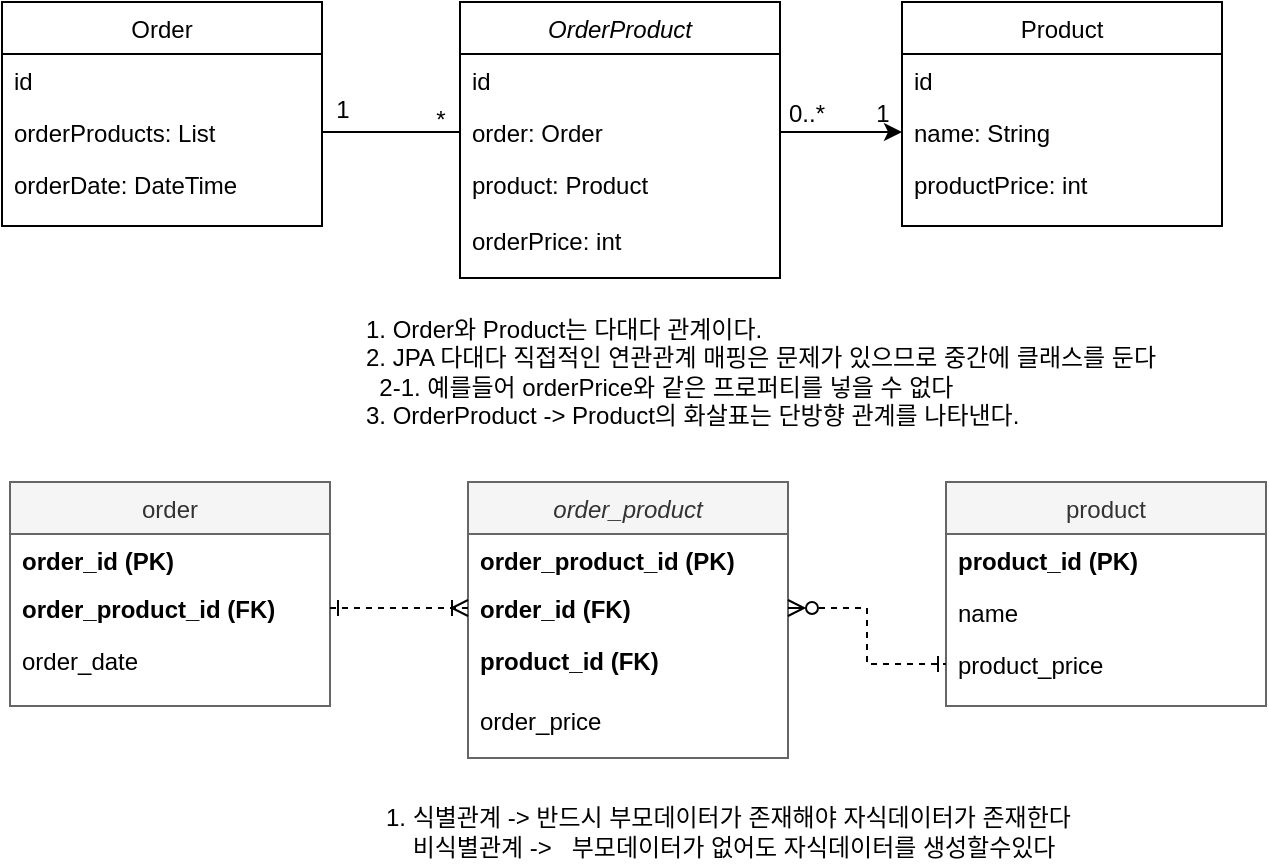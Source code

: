 <mxfile version="17.2.3" type="github">
  <diagram id="C5RBs43oDa-KdzZeNtuy" name="Page-1">
    <mxGraphModel dx="1042" dy="562" grid="1" gridSize="10" guides="1" tooltips="1" connect="1" arrows="1" fold="1" page="1" pageScale="1" pageWidth="827" pageHeight="1169" math="0" shadow="0">
      <root>
        <mxCell id="WIyWlLk6GJQsqaUBKTNV-0" />
        <mxCell id="WIyWlLk6GJQsqaUBKTNV-1" parent="WIyWlLk6GJQsqaUBKTNV-0" />
        <mxCell id="zkfFHV4jXpPFQw0GAbJ--0" value="OrderProduct" style="swimlane;fontStyle=2;align=center;verticalAlign=top;childLayout=stackLayout;horizontal=1;startSize=26;horizontalStack=0;resizeParent=1;resizeLast=0;collapsible=1;marginBottom=0;rounded=0;shadow=0;strokeWidth=1;" parent="WIyWlLk6GJQsqaUBKTNV-1" vertex="1">
          <mxGeometry x="229" y="120" width="160" height="138" as="geometry">
            <mxRectangle x="230" y="140" width="160" height="26" as="alternateBounds" />
          </mxGeometry>
        </mxCell>
        <mxCell id="zkfFHV4jXpPFQw0GAbJ--1" value="id" style="text;align=left;verticalAlign=top;spacingLeft=4;spacingRight=4;overflow=hidden;rotatable=0;points=[[0,0.5],[1,0.5]];portConstraint=eastwest;" parent="zkfFHV4jXpPFQw0GAbJ--0" vertex="1">
          <mxGeometry y="26" width="160" height="26" as="geometry" />
        </mxCell>
        <mxCell id="zkfFHV4jXpPFQw0GAbJ--2" value="order: Order" style="text;align=left;verticalAlign=top;spacingLeft=4;spacingRight=4;overflow=hidden;rotatable=0;points=[[0,0.5],[1,0.5]];portConstraint=eastwest;rounded=0;shadow=0;html=0;" parent="zkfFHV4jXpPFQw0GAbJ--0" vertex="1">
          <mxGeometry y="52" width="160" height="26" as="geometry" />
        </mxCell>
        <mxCell id="zkfFHV4jXpPFQw0GAbJ--3" value="product: Product" style="text;align=left;verticalAlign=top;spacingLeft=4;spacingRight=4;overflow=hidden;rotatable=0;points=[[0,0.5],[1,0.5]];portConstraint=eastwest;rounded=0;shadow=0;html=0;" parent="zkfFHV4jXpPFQw0GAbJ--0" vertex="1">
          <mxGeometry y="78" width="160" height="22" as="geometry" />
        </mxCell>
        <mxCell id="pvZoqLeMWJgB5qrzdJfA-0" value="Order" style="swimlane;fontStyle=0;align=center;verticalAlign=top;childLayout=stackLayout;horizontal=1;startSize=26;horizontalStack=0;resizeParent=1;resizeLast=0;collapsible=1;marginBottom=0;rounded=0;shadow=0;strokeWidth=1;" vertex="1" parent="WIyWlLk6GJQsqaUBKTNV-1">
          <mxGeometry y="120" width="160" height="112" as="geometry">
            <mxRectangle x="550" y="140" width="160" height="26" as="alternateBounds" />
          </mxGeometry>
        </mxCell>
        <mxCell id="pvZoqLeMWJgB5qrzdJfA-1" value="id" style="text;align=left;verticalAlign=top;spacingLeft=4;spacingRight=4;overflow=hidden;rotatable=0;points=[[0,0.5],[1,0.5]];portConstraint=eastwest;" vertex="1" parent="pvZoqLeMWJgB5qrzdJfA-0">
          <mxGeometry y="26" width="160" height="26" as="geometry" />
        </mxCell>
        <mxCell id="pvZoqLeMWJgB5qrzdJfA-2" value="orderProducts: List" style="text;align=left;verticalAlign=top;spacingLeft=4;spacingRight=4;overflow=hidden;rotatable=0;points=[[0,0.5],[1,0.5]];portConstraint=eastwest;rounded=0;shadow=0;html=0;" vertex="1" parent="pvZoqLeMWJgB5qrzdJfA-0">
          <mxGeometry y="52" width="160" height="26" as="geometry" />
        </mxCell>
        <mxCell id="pvZoqLeMWJgB5qrzdJfA-3" value="orderDate: DateTime" style="text;align=left;verticalAlign=top;spacingLeft=4;spacingRight=4;overflow=hidden;rotatable=0;points=[[0,0.5],[1,0.5]];portConstraint=eastwest;rounded=0;shadow=0;html=0;" vertex="1" parent="pvZoqLeMWJgB5qrzdJfA-0">
          <mxGeometry y="78" width="160" height="26" as="geometry" />
        </mxCell>
        <mxCell id="pvZoqLeMWJgB5qrzdJfA-9" value="Product" style="swimlane;fontStyle=0;align=center;verticalAlign=top;childLayout=stackLayout;horizontal=1;startSize=26;horizontalStack=0;resizeParent=1;resizeLast=0;collapsible=1;marginBottom=0;rounded=0;shadow=0;strokeWidth=1;" vertex="1" parent="WIyWlLk6GJQsqaUBKTNV-1">
          <mxGeometry x="450" y="120" width="160" height="112" as="geometry">
            <mxRectangle x="550" y="140" width="160" height="26" as="alternateBounds" />
          </mxGeometry>
        </mxCell>
        <mxCell id="pvZoqLeMWJgB5qrzdJfA-10" value="id" style="text;align=left;verticalAlign=top;spacingLeft=4;spacingRight=4;overflow=hidden;rotatable=0;points=[[0,0.5],[1,0.5]];portConstraint=eastwest;" vertex="1" parent="pvZoqLeMWJgB5qrzdJfA-9">
          <mxGeometry y="26" width="160" height="26" as="geometry" />
        </mxCell>
        <mxCell id="pvZoqLeMWJgB5qrzdJfA-11" value="name: String" style="text;align=left;verticalAlign=top;spacingLeft=4;spacingRight=4;overflow=hidden;rotatable=0;points=[[0,0.5],[1,0.5]];portConstraint=eastwest;rounded=0;shadow=0;html=0;" vertex="1" parent="pvZoqLeMWJgB5qrzdJfA-9">
          <mxGeometry y="52" width="160" height="26" as="geometry" />
        </mxCell>
        <mxCell id="pvZoqLeMWJgB5qrzdJfA-12" value="productPrice: int" style="text;align=left;verticalAlign=top;spacingLeft=4;spacingRight=4;overflow=hidden;rotatable=0;points=[[0,0.5],[1,0.5]];portConstraint=eastwest;rounded=0;shadow=0;html=0;" vertex="1" parent="pvZoqLeMWJgB5qrzdJfA-9">
          <mxGeometry y="78" width="160" height="26" as="geometry" />
        </mxCell>
        <mxCell id="pvZoqLeMWJgB5qrzdJfA-14" value="orderPrice: int" style="text;align=left;verticalAlign=top;spacingLeft=4;spacingRight=4;overflow=hidden;rotatable=0;points=[[0,0.5],[1,0.5]];portConstraint=eastwest;rounded=0;shadow=0;html=0;" vertex="1" parent="WIyWlLk6GJQsqaUBKTNV-1">
          <mxGeometry x="229" y="226" width="157" height="22" as="geometry" />
        </mxCell>
        <mxCell id="pvZoqLeMWJgB5qrzdJfA-15" value="" style="edgeStyle=orthogonalEdgeStyle;rounded=0;orthogonalLoop=1;jettySize=auto;html=1;entryX=0;entryY=0.5;entryDx=0;entryDy=0;strokeColor=default;endArrow=none;endFill=0;" edge="1" parent="WIyWlLk6GJQsqaUBKTNV-1" source="pvZoqLeMWJgB5qrzdJfA-2" target="zkfFHV4jXpPFQw0GAbJ--2">
          <mxGeometry relative="1" as="geometry" />
        </mxCell>
        <mxCell id="pvZoqLeMWJgB5qrzdJfA-16" value="" style="edgeStyle=orthogonalEdgeStyle;rounded=0;orthogonalLoop=1;jettySize=auto;html=1;endArrow=classic;endFill=1;strokeColor=default;entryX=0;entryY=0.5;entryDx=0;entryDy=0;" edge="1" parent="WIyWlLk6GJQsqaUBKTNV-1" source="zkfFHV4jXpPFQw0GAbJ--2" target="pvZoqLeMWJgB5qrzdJfA-11">
          <mxGeometry relative="1" as="geometry" />
        </mxCell>
        <mxCell id="pvZoqLeMWJgB5qrzdJfA-17" value="*" style="text;html=1;align=center;verticalAlign=middle;resizable=0;points=[];autosize=1;strokeColor=none;fillColor=none;" vertex="1" parent="WIyWlLk6GJQsqaUBKTNV-1">
          <mxGeometry x="209" y="169" width="20" height="20" as="geometry" />
        </mxCell>
        <mxCell id="pvZoqLeMWJgB5qrzdJfA-18" value="1" style="text;html=1;align=center;verticalAlign=middle;resizable=0;points=[];autosize=1;strokeColor=none;fillColor=none;" vertex="1" parent="WIyWlLk6GJQsqaUBKTNV-1">
          <mxGeometry x="160" y="164" width="20" height="20" as="geometry" />
        </mxCell>
        <mxCell id="pvZoqLeMWJgB5qrzdJfA-19" value="0..*" style="text;html=1;align=center;verticalAlign=middle;resizable=0;points=[];autosize=1;strokeColor=none;fillColor=none;" vertex="1" parent="WIyWlLk6GJQsqaUBKTNV-1">
          <mxGeometry x="387" y="166" width="30" height="20" as="geometry" />
        </mxCell>
        <mxCell id="pvZoqLeMWJgB5qrzdJfA-21" value="1" style="text;html=1;align=center;verticalAlign=middle;resizable=0;points=[];autosize=1;strokeColor=none;fillColor=none;" vertex="1" parent="WIyWlLk6GJQsqaUBKTNV-1">
          <mxGeometry x="430" y="166" width="20" height="20" as="geometry" />
        </mxCell>
        <mxCell id="pvZoqLeMWJgB5qrzdJfA-24" value="1. Order와 Product는 다대다 관계이다.&lt;br&gt;&lt;div&gt;&lt;span&gt;2. JPA 다대다 직접적인 연관관계 매핑은 문제가 있으므로 중간에 클래스를 둔다&lt;/span&gt;&lt;/div&gt;&lt;div&gt;&lt;span&gt;&amp;nbsp; 2-1. 예를들어 orderPrice와 같은 프로퍼티를 넣을 수 없다&lt;/span&gt;&lt;/div&gt;&lt;div&gt;&lt;span&gt;3. OrderProduct -&amp;gt; Product의 화살표는 단방향 관계를 나타낸다.&lt;/span&gt;&lt;/div&gt;" style="text;html=1;align=left;verticalAlign=middle;resizable=0;points=[];autosize=1;strokeColor=none;fillColor=none;" vertex="1" parent="WIyWlLk6GJQsqaUBKTNV-1">
          <mxGeometry x="180" y="275" width="390" height="60" as="geometry" />
        </mxCell>
        <mxCell id="pvZoqLeMWJgB5qrzdJfA-25" value="order_product" style="swimlane;fontStyle=2;align=center;verticalAlign=top;childLayout=stackLayout;horizontal=1;startSize=26;horizontalStack=0;resizeParent=1;resizeLast=0;collapsible=1;marginBottom=0;rounded=0;shadow=0;strokeWidth=1;fillColor=#f5f5f5;fontColor=#333333;strokeColor=#666666;" vertex="1" parent="WIyWlLk6GJQsqaUBKTNV-1">
          <mxGeometry x="233" y="360" width="160" height="138" as="geometry">
            <mxRectangle x="230" y="140" width="160" height="26" as="alternateBounds" />
          </mxGeometry>
        </mxCell>
        <mxCell id="pvZoqLeMWJgB5qrzdJfA-26" value="order_product_id (PK)" style="text;align=left;verticalAlign=top;spacingLeft=4;spacingRight=4;overflow=hidden;rotatable=0;points=[[0,0.5],[1,0.5]];portConstraint=eastwest;fontStyle=1" vertex="1" parent="pvZoqLeMWJgB5qrzdJfA-25">
          <mxGeometry y="26" width="160" height="24" as="geometry" />
        </mxCell>
        <mxCell id="pvZoqLeMWJgB5qrzdJfA-27" value="order_id (FK)" style="text;align=left;verticalAlign=top;spacingLeft=4;spacingRight=4;overflow=hidden;rotatable=0;points=[[0,0.5],[1,0.5]];portConstraint=eastwest;rounded=0;shadow=0;html=0;fontStyle=1" vertex="1" parent="pvZoqLeMWJgB5qrzdJfA-25">
          <mxGeometry y="50" width="160" height="26" as="geometry" />
        </mxCell>
        <mxCell id="pvZoqLeMWJgB5qrzdJfA-28" value="product_id (FK)" style="text;align=left;verticalAlign=top;spacingLeft=4;spacingRight=4;overflow=hidden;rotatable=0;points=[[0,0.5],[1,0.5]];portConstraint=eastwest;rounded=0;shadow=0;html=0;fontStyle=1" vertex="1" parent="pvZoqLeMWJgB5qrzdJfA-25">
          <mxGeometry y="76" width="160" height="22" as="geometry" />
        </mxCell>
        <mxCell id="pvZoqLeMWJgB5qrzdJfA-29" value="order" style="swimlane;fontStyle=0;align=center;verticalAlign=top;childLayout=stackLayout;horizontal=1;startSize=26;horizontalStack=0;resizeParent=1;resizeLast=0;collapsible=1;marginBottom=0;rounded=0;shadow=0;strokeWidth=1;fillColor=#f5f5f5;fontColor=#333333;strokeColor=#666666;" vertex="1" parent="WIyWlLk6GJQsqaUBKTNV-1">
          <mxGeometry x="4" y="360" width="160" height="112" as="geometry">
            <mxRectangle x="550" y="140" width="160" height="26" as="alternateBounds" />
          </mxGeometry>
        </mxCell>
        <mxCell id="pvZoqLeMWJgB5qrzdJfA-30" value="order_id (PK)" style="text;align=left;verticalAlign=top;spacingLeft=4;spacingRight=4;overflow=hidden;rotatable=0;points=[[0,0.5],[1,0.5]];portConstraint=eastwest;fontStyle=1" vertex="1" parent="pvZoqLeMWJgB5qrzdJfA-29">
          <mxGeometry y="26" width="160" height="24" as="geometry" />
        </mxCell>
        <mxCell id="pvZoqLeMWJgB5qrzdJfA-31" value="order_product_id (FK)" style="text;align=left;verticalAlign=top;spacingLeft=4;spacingRight=4;overflow=hidden;rotatable=0;points=[[0,0.5],[1,0.5]];portConstraint=eastwest;rounded=0;shadow=0;html=0;fontStyle=1" vertex="1" parent="pvZoqLeMWJgB5qrzdJfA-29">
          <mxGeometry y="50" width="160" height="26" as="geometry" />
        </mxCell>
        <mxCell id="pvZoqLeMWJgB5qrzdJfA-32" value="order_date" style="text;align=left;verticalAlign=top;spacingLeft=4;spacingRight=4;overflow=hidden;rotatable=0;points=[[0,0.5],[1,0.5]];portConstraint=eastwest;rounded=0;shadow=0;html=0;" vertex="1" parent="pvZoqLeMWJgB5qrzdJfA-29">
          <mxGeometry y="76" width="160" height="26" as="geometry" />
        </mxCell>
        <mxCell id="pvZoqLeMWJgB5qrzdJfA-33" value="product" style="swimlane;fontStyle=0;align=center;verticalAlign=top;childLayout=stackLayout;horizontal=1;startSize=26;horizontalStack=0;resizeParent=1;resizeLast=0;collapsible=1;marginBottom=0;rounded=0;shadow=0;strokeWidth=1;fillColor=#f5f5f5;fontColor=#333333;strokeColor=#666666;" vertex="1" parent="WIyWlLk6GJQsqaUBKTNV-1">
          <mxGeometry x="472" y="360" width="160" height="112" as="geometry">
            <mxRectangle x="550" y="140" width="160" height="26" as="alternateBounds" />
          </mxGeometry>
        </mxCell>
        <mxCell id="pvZoqLeMWJgB5qrzdJfA-34" value="product_id (PK)&#xa;" style="text;align=left;verticalAlign=top;spacingLeft=4;spacingRight=4;overflow=hidden;rotatable=0;points=[[0,0.5],[1,0.5]];portConstraint=eastwest;fontStyle=1" vertex="1" parent="pvZoqLeMWJgB5qrzdJfA-33">
          <mxGeometry y="26" width="160" height="26" as="geometry" />
        </mxCell>
        <mxCell id="pvZoqLeMWJgB5qrzdJfA-35" value="name" style="text;align=left;verticalAlign=top;spacingLeft=4;spacingRight=4;overflow=hidden;rotatable=0;points=[[0,0.5],[1,0.5]];portConstraint=eastwest;rounded=0;shadow=0;html=0;" vertex="1" parent="pvZoqLeMWJgB5qrzdJfA-33">
          <mxGeometry y="52" width="160" height="26" as="geometry" />
        </mxCell>
        <mxCell id="pvZoqLeMWJgB5qrzdJfA-36" value="product_price" style="text;align=left;verticalAlign=top;spacingLeft=4;spacingRight=4;overflow=hidden;rotatable=0;points=[[0,0.5],[1,0.5]];portConstraint=eastwest;rounded=0;shadow=0;html=0;" vertex="1" parent="pvZoqLeMWJgB5qrzdJfA-33">
          <mxGeometry y="78" width="160" height="26" as="geometry" />
        </mxCell>
        <mxCell id="pvZoqLeMWJgB5qrzdJfA-37" value="order_price" style="text;align=left;verticalAlign=top;spacingLeft=4;spacingRight=4;overflow=hidden;rotatable=0;points=[[0,0.5],[1,0.5]];portConstraint=eastwest;rounded=0;shadow=0;html=0;" vertex="1" parent="WIyWlLk6GJQsqaUBKTNV-1">
          <mxGeometry x="233" y="466" width="157" height="22" as="geometry" />
        </mxCell>
        <mxCell id="pvZoqLeMWJgB5qrzdJfA-44" value="" style="edgeStyle=orthogonalEdgeStyle;rounded=0;orthogonalLoop=1;jettySize=auto;html=1;endArrow=ERoneToMany;endFill=0;strokeColor=default;entryX=0;entryY=0.5;entryDx=0;entryDy=0;startArrow=ERone;startFill=0;dashed=1;" edge="1" parent="WIyWlLk6GJQsqaUBKTNV-1" source="pvZoqLeMWJgB5qrzdJfA-31" target="pvZoqLeMWJgB5qrzdJfA-27">
          <mxGeometry relative="1" as="geometry" />
        </mxCell>
        <mxCell id="pvZoqLeMWJgB5qrzdJfA-45" value="1. 식별관계 -&amp;gt; 반드시 부모데이터가 존재해야 자식데이터가 존재한다&lt;br&gt;&amp;nbsp; &amp;nbsp; 비식별관계 -&amp;gt;&amp;nbsp; &amp;nbsp;부모데이터가 없어도 자식데이터를 생성할수있다" style="text;html=1;align=left;verticalAlign=middle;resizable=0;points=[];autosize=1;strokeColor=none;fillColor=none;" vertex="1" parent="WIyWlLk6GJQsqaUBKTNV-1">
          <mxGeometry x="190" y="520" width="340" height="30" as="geometry" />
        </mxCell>
        <mxCell id="pvZoqLeMWJgB5qrzdJfA-51" value="" style="edgeStyle=orthogonalEdgeStyle;rounded=0;orthogonalLoop=1;jettySize=auto;html=1;dashed=1;startArrow=ERzeroToMany;startFill=0;endArrow=ERone;endFill=0;strokeColor=default;" edge="1" parent="WIyWlLk6GJQsqaUBKTNV-1" source="pvZoqLeMWJgB5qrzdJfA-27" target="pvZoqLeMWJgB5qrzdJfA-36">
          <mxGeometry relative="1" as="geometry" />
        </mxCell>
      </root>
    </mxGraphModel>
  </diagram>
</mxfile>
